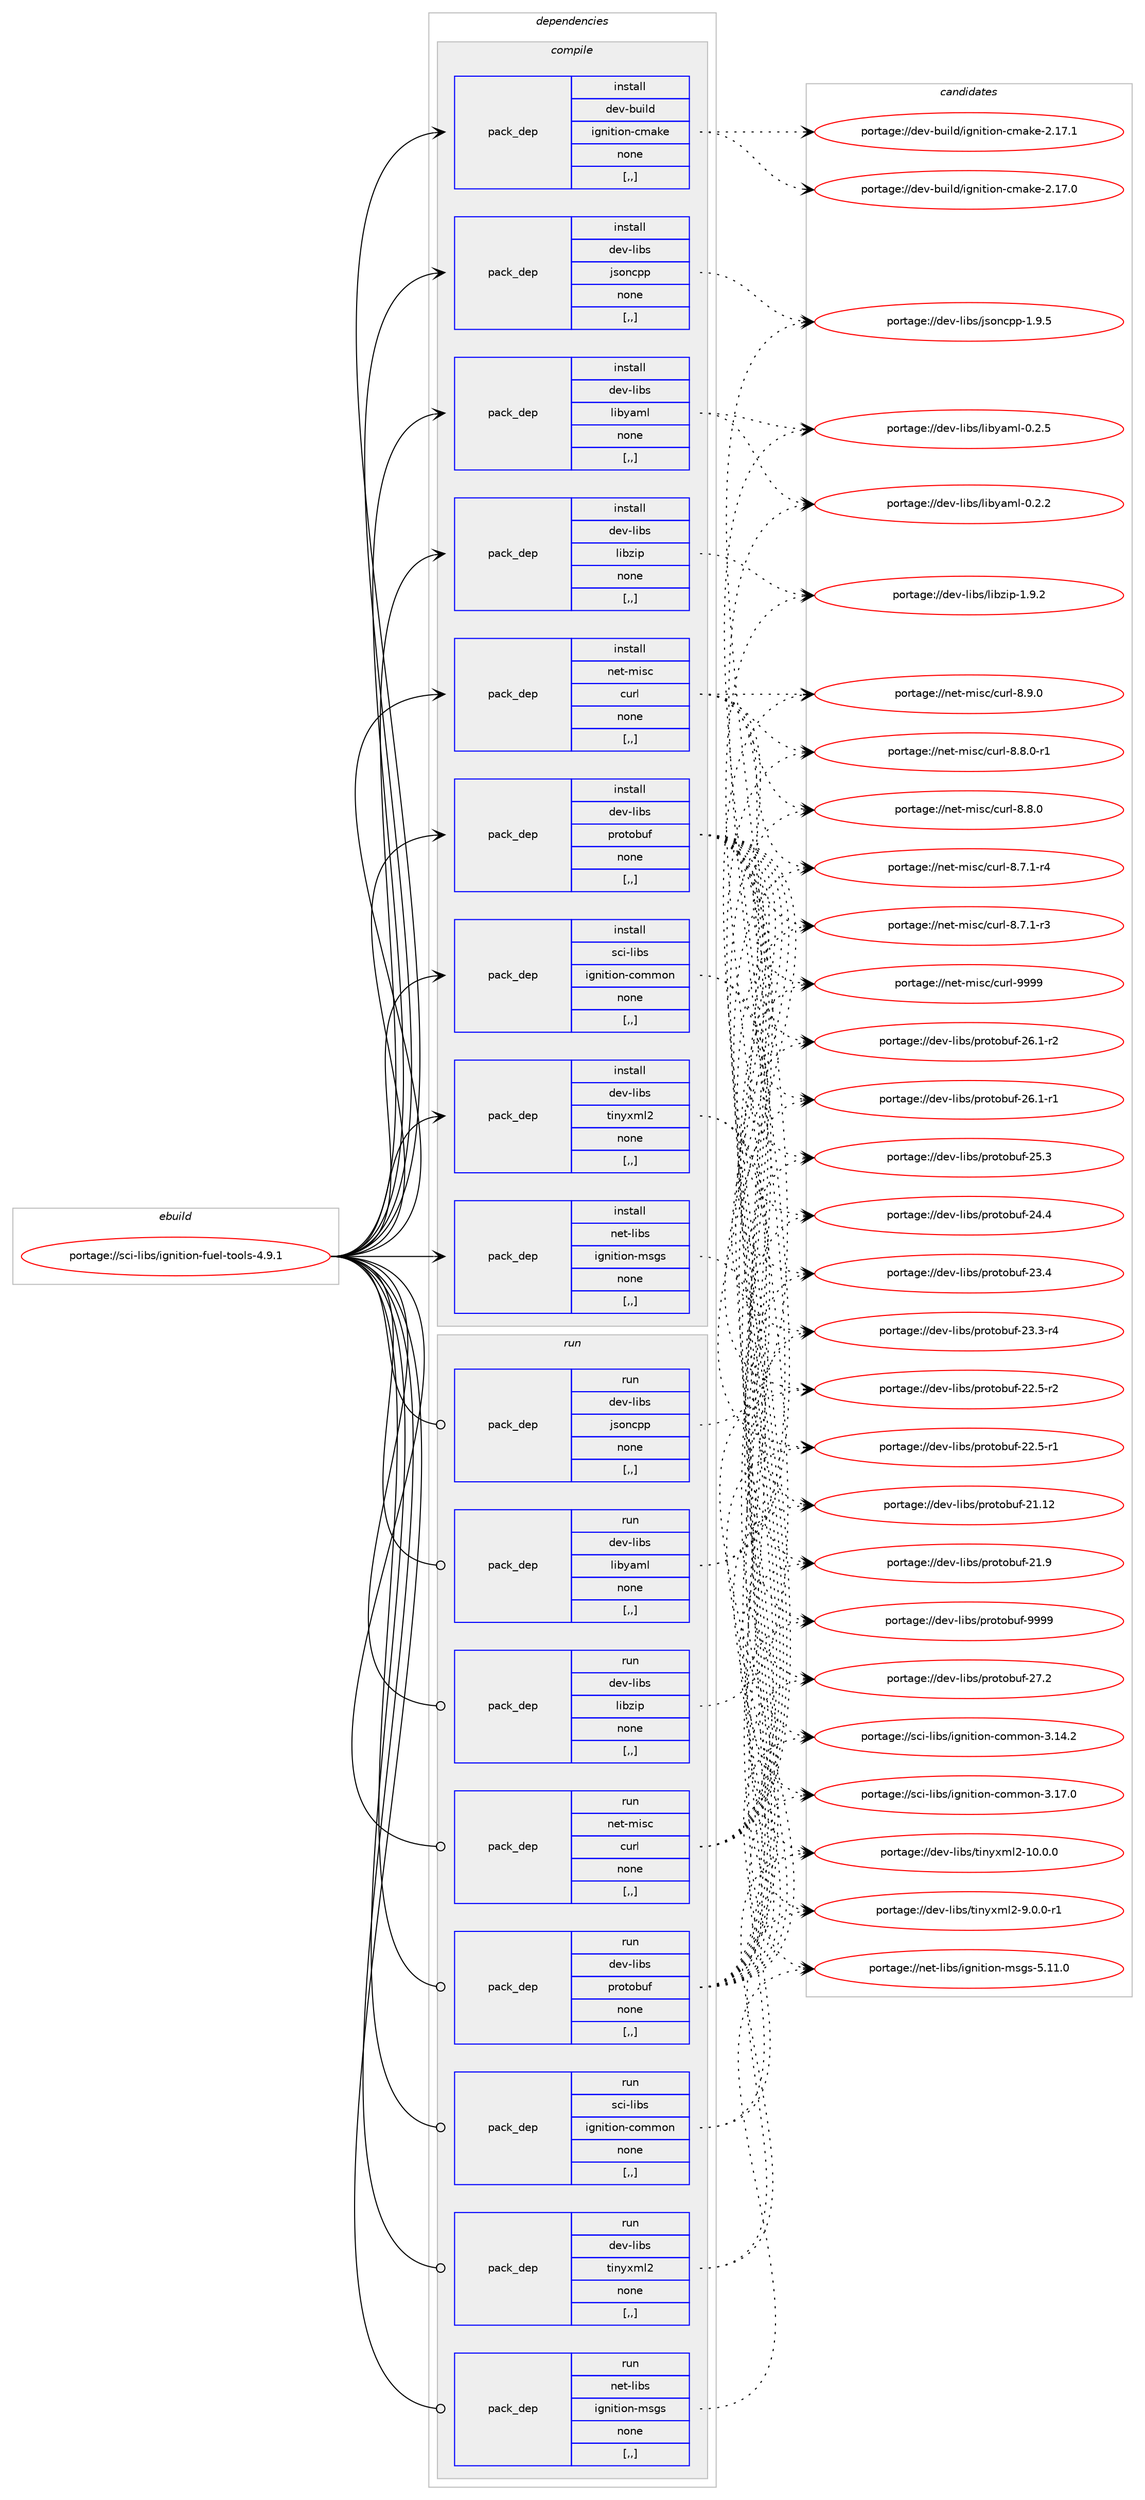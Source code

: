 digraph prolog {

# *************
# Graph options
# *************

newrank=true;
concentrate=true;
compound=true;
graph [rankdir=LR,fontname=Helvetica,fontsize=10,ranksep=1.5];#, ranksep=2.5, nodesep=0.2];
edge  [arrowhead=vee];
node  [fontname=Helvetica,fontsize=10];

# **********
# The ebuild
# **********

subgraph cluster_leftcol {
color=gray;
label=<<i>ebuild</i>>;
id [label="portage://sci-libs/ignition-fuel-tools-4.9.1", color=red, width=4, href="../sci-libs/ignition-fuel-tools-4.9.1.svg"];
}

# ****************
# The dependencies
# ****************

subgraph cluster_midcol {
color=gray;
label=<<i>dependencies</i>>;
subgraph cluster_compile {
fillcolor="#eeeeee";
style=filled;
label=<<i>compile</i>>;
subgraph pack293594 {
dependency403104 [label=<<TABLE BORDER="0" CELLBORDER="1" CELLSPACING="0" CELLPADDING="4" WIDTH="220"><TR><TD ROWSPAN="6" CELLPADDING="30">pack_dep</TD></TR><TR><TD WIDTH="110">install</TD></TR><TR><TD>dev-build</TD></TR><TR><TD>ignition-cmake</TD></TR><TR><TD>none</TD></TR><TR><TD>[,,]</TD></TR></TABLE>>, shape=none, color=blue];
}
id:e -> dependency403104:w [weight=20,style="solid",arrowhead="vee"];
subgraph pack293595 {
dependency403105 [label=<<TABLE BORDER="0" CELLBORDER="1" CELLSPACING="0" CELLPADDING="4" WIDTH="220"><TR><TD ROWSPAN="6" CELLPADDING="30">pack_dep</TD></TR><TR><TD WIDTH="110">install</TD></TR><TR><TD>dev-libs</TD></TR><TR><TD>jsoncpp</TD></TR><TR><TD>none</TD></TR><TR><TD>[,,]</TD></TR></TABLE>>, shape=none, color=blue];
}
id:e -> dependency403105:w [weight=20,style="solid",arrowhead="vee"];
subgraph pack293596 {
dependency403106 [label=<<TABLE BORDER="0" CELLBORDER="1" CELLSPACING="0" CELLPADDING="4" WIDTH="220"><TR><TD ROWSPAN="6" CELLPADDING="30">pack_dep</TD></TR><TR><TD WIDTH="110">install</TD></TR><TR><TD>dev-libs</TD></TR><TR><TD>libyaml</TD></TR><TR><TD>none</TD></TR><TR><TD>[,,]</TD></TR></TABLE>>, shape=none, color=blue];
}
id:e -> dependency403106:w [weight=20,style="solid",arrowhead="vee"];
subgraph pack293597 {
dependency403107 [label=<<TABLE BORDER="0" CELLBORDER="1" CELLSPACING="0" CELLPADDING="4" WIDTH="220"><TR><TD ROWSPAN="6" CELLPADDING="30">pack_dep</TD></TR><TR><TD WIDTH="110">install</TD></TR><TR><TD>dev-libs</TD></TR><TR><TD>libzip</TD></TR><TR><TD>none</TD></TR><TR><TD>[,,]</TD></TR></TABLE>>, shape=none, color=blue];
}
id:e -> dependency403107:w [weight=20,style="solid",arrowhead="vee"];
subgraph pack293598 {
dependency403108 [label=<<TABLE BORDER="0" CELLBORDER="1" CELLSPACING="0" CELLPADDING="4" WIDTH="220"><TR><TD ROWSPAN="6" CELLPADDING="30">pack_dep</TD></TR><TR><TD WIDTH="110">install</TD></TR><TR><TD>dev-libs</TD></TR><TR><TD>protobuf</TD></TR><TR><TD>none</TD></TR><TR><TD>[,,]</TD></TR></TABLE>>, shape=none, color=blue];
}
id:e -> dependency403108:w [weight=20,style="solid",arrowhead="vee"];
subgraph pack293599 {
dependency403109 [label=<<TABLE BORDER="0" CELLBORDER="1" CELLSPACING="0" CELLPADDING="4" WIDTH="220"><TR><TD ROWSPAN="6" CELLPADDING="30">pack_dep</TD></TR><TR><TD WIDTH="110">install</TD></TR><TR><TD>dev-libs</TD></TR><TR><TD>tinyxml2</TD></TR><TR><TD>none</TD></TR><TR><TD>[,,]</TD></TR></TABLE>>, shape=none, color=blue];
}
id:e -> dependency403109:w [weight=20,style="solid",arrowhead="vee"];
subgraph pack293600 {
dependency403110 [label=<<TABLE BORDER="0" CELLBORDER="1" CELLSPACING="0" CELLPADDING="4" WIDTH="220"><TR><TD ROWSPAN="6" CELLPADDING="30">pack_dep</TD></TR><TR><TD WIDTH="110">install</TD></TR><TR><TD>net-libs</TD></TR><TR><TD>ignition-msgs</TD></TR><TR><TD>none</TD></TR><TR><TD>[,,]</TD></TR></TABLE>>, shape=none, color=blue];
}
id:e -> dependency403110:w [weight=20,style="solid",arrowhead="vee"];
subgraph pack293601 {
dependency403111 [label=<<TABLE BORDER="0" CELLBORDER="1" CELLSPACING="0" CELLPADDING="4" WIDTH="220"><TR><TD ROWSPAN="6" CELLPADDING="30">pack_dep</TD></TR><TR><TD WIDTH="110">install</TD></TR><TR><TD>net-misc</TD></TR><TR><TD>curl</TD></TR><TR><TD>none</TD></TR><TR><TD>[,,]</TD></TR></TABLE>>, shape=none, color=blue];
}
id:e -> dependency403111:w [weight=20,style="solid",arrowhead="vee"];
subgraph pack293602 {
dependency403112 [label=<<TABLE BORDER="0" CELLBORDER="1" CELLSPACING="0" CELLPADDING="4" WIDTH="220"><TR><TD ROWSPAN="6" CELLPADDING="30">pack_dep</TD></TR><TR><TD WIDTH="110">install</TD></TR><TR><TD>sci-libs</TD></TR><TR><TD>ignition-common</TD></TR><TR><TD>none</TD></TR><TR><TD>[,,]</TD></TR></TABLE>>, shape=none, color=blue];
}
id:e -> dependency403112:w [weight=20,style="solid",arrowhead="vee"];
}
subgraph cluster_compileandrun {
fillcolor="#eeeeee";
style=filled;
label=<<i>compile and run</i>>;
}
subgraph cluster_run {
fillcolor="#eeeeee";
style=filled;
label=<<i>run</i>>;
subgraph pack293603 {
dependency403113 [label=<<TABLE BORDER="0" CELLBORDER="1" CELLSPACING="0" CELLPADDING="4" WIDTH="220"><TR><TD ROWSPAN="6" CELLPADDING="30">pack_dep</TD></TR><TR><TD WIDTH="110">run</TD></TR><TR><TD>dev-libs</TD></TR><TR><TD>jsoncpp</TD></TR><TR><TD>none</TD></TR><TR><TD>[,,]</TD></TR></TABLE>>, shape=none, color=blue];
}
id:e -> dependency403113:w [weight=20,style="solid",arrowhead="odot"];
subgraph pack293604 {
dependency403114 [label=<<TABLE BORDER="0" CELLBORDER="1" CELLSPACING="0" CELLPADDING="4" WIDTH="220"><TR><TD ROWSPAN="6" CELLPADDING="30">pack_dep</TD></TR><TR><TD WIDTH="110">run</TD></TR><TR><TD>dev-libs</TD></TR><TR><TD>libyaml</TD></TR><TR><TD>none</TD></TR><TR><TD>[,,]</TD></TR></TABLE>>, shape=none, color=blue];
}
id:e -> dependency403114:w [weight=20,style="solid",arrowhead="odot"];
subgraph pack293605 {
dependency403115 [label=<<TABLE BORDER="0" CELLBORDER="1" CELLSPACING="0" CELLPADDING="4" WIDTH="220"><TR><TD ROWSPAN="6" CELLPADDING="30">pack_dep</TD></TR><TR><TD WIDTH="110">run</TD></TR><TR><TD>dev-libs</TD></TR><TR><TD>libzip</TD></TR><TR><TD>none</TD></TR><TR><TD>[,,]</TD></TR></TABLE>>, shape=none, color=blue];
}
id:e -> dependency403115:w [weight=20,style="solid",arrowhead="odot"];
subgraph pack293606 {
dependency403116 [label=<<TABLE BORDER="0" CELLBORDER="1" CELLSPACING="0" CELLPADDING="4" WIDTH="220"><TR><TD ROWSPAN="6" CELLPADDING="30">pack_dep</TD></TR><TR><TD WIDTH="110">run</TD></TR><TR><TD>dev-libs</TD></TR><TR><TD>protobuf</TD></TR><TR><TD>none</TD></TR><TR><TD>[,,]</TD></TR></TABLE>>, shape=none, color=blue];
}
id:e -> dependency403116:w [weight=20,style="solid",arrowhead="odot"];
subgraph pack293607 {
dependency403117 [label=<<TABLE BORDER="0" CELLBORDER="1" CELLSPACING="0" CELLPADDING="4" WIDTH="220"><TR><TD ROWSPAN="6" CELLPADDING="30">pack_dep</TD></TR><TR><TD WIDTH="110">run</TD></TR><TR><TD>dev-libs</TD></TR><TR><TD>tinyxml2</TD></TR><TR><TD>none</TD></TR><TR><TD>[,,]</TD></TR></TABLE>>, shape=none, color=blue];
}
id:e -> dependency403117:w [weight=20,style="solid",arrowhead="odot"];
subgraph pack293608 {
dependency403118 [label=<<TABLE BORDER="0" CELLBORDER="1" CELLSPACING="0" CELLPADDING="4" WIDTH="220"><TR><TD ROWSPAN="6" CELLPADDING="30">pack_dep</TD></TR><TR><TD WIDTH="110">run</TD></TR><TR><TD>net-libs</TD></TR><TR><TD>ignition-msgs</TD></TR><TR><TD>none</TD></TR><TR><TD>[,,]</TD></TR></TABLE>>, shape=none, color=blue];
}
id:e -> dependency403118:w [weight=20,style="solid",arrowhead="odot"];
subgraph pack293609 {
dependency403119 [label=<<TABLE BORDER="0" CELLBORDER="1" CELLSPACING="0" CELLPADDING="4" WIDTH="220"><TR><TD ROWSPAN="6" CELLPADDING="30">pack_dep</TD></TR><TR><TD WIDTH="110">run</TD></TR><TR><TD>net-misc</TD></TR><TR><TD>curl</TD></TR><TR><TD>none</TD></TR><TR><TD>[,,]</TD></TR></TABLE>>, shape=none, color=blue];
}
id:e -> dependency403119:w [weight=20,style="solid",arrowhead="odot"];
subgraph pack293610 {
dependency403120 [label=<<TABLE BORDER="0" CELLBORDER="1" CELLSPACING="0" CELLPADDING="4" WIDTH="220"><TR><TD ROWSPAN="6" CELLPADDING="30">pack_dep</TD></TR><TR><TD WIDTH="110">run</TD></TR><TR><TD>sci-libs</TD></TR><TR><TD>ignition-common</TD></TR><TR><TD>none</TD></TR><TR><TD>[,,]</TD></TR></TABLE>>, shape=none, color=blue];
}
id:e -> dependency403120:w [weight=20,style="solid",arrowhead="odot"];
}
}

# **************
# The candidates
# **************

subgraph cluster_choices {
rank=same;
color=gray;
label=<<i>candidates</i>>;

subgraph choice293594 {
color=black;
nodesep=1;
choice10010111845981171051081004710510311010511610511111045991099710710145504649554649 [label="portage://dev-build/ignition-cmake-2.17.1", color=red, width=4,href="../dev-build/ignition-cmake-2.17.1.svg"];
choice10010111845981171051081004710510311010511610511111045991099710710145504649554648 [label="portage://dev-build/ignition-cmake-2.17.0", color=red, width=4,href="../dev-build/ignition-cmake-2.17.0.svg"];
dependency403104:e -> choice10010111845981171051081004710510311010511610511111045991099710710145504649554649:w [style=dotted,weight="100"];
dependency403104:e -> choice10010111845981171051081004710510311010511610511111045991099710710145504649554648:w [style=dotted,weight="100"];
}
subgraph choice293595 {
color=black;
nodesep=1;
choice10010111845108105981154710611511111099112112454946574653 [label="portage://dev-libs/jsoncpp-1.9.5", color=red, width=4,href="../dev-libs/jsoncpp-1.9.5.svg"];
dependency403105:e -> choice10010111845108105981154710611511111099112112454946574653:w [style=dotted,weight="100"];
}
subgraph choice293596 {
color=black;
nodesep=1;
choice1001011184510810598115471081059812197109108454846504653 [label="portage://dev-libs/libyaml-0.2.5", color=red, width=4,href="../dev-libs/libyaml-0.2.5.svg"];
choice1001011184510810598115471081059812197109108454846504650 [label="portage://dev-libs/libyaml-0.2.2", color=red, width=4,href="../dev-libs/libyaml-0.2.2.svg"];
dependency403106:e -> choice1001011184510810598115471081059812197109108454846504653:w [style=dotted,weight="100"];
dependency403106:e -> choice1001011184510810598115471081059812197109108454846504650:w [style=dotted,weight="100"];
}
subgraph choice293597 {
color=black;
nodesep=1;
choice10010111845108105981154710810598122105112454946574650 [label="portage://dev-libs/libzip-1.9.2", color=red, width=4,href="../dev-libs/libzip-1.9.2.svg"];
dependency403107:e -> choice10010111845108105981154710810598122105112454946574650:w [style=dotted,weight="100"];
}
subgraph choice293598 {
color=black;
nodesep=1;
choice100101118451081059811547112114111116111981171024557575757 [label="portage://dev-libs/protobuf-9999", color=red, width=4,href="../dev-libs/protobuf-9999.svg"];
choice100101118451081059811547112114111116111981171024550554650 [label="portage://dev-libs/protobuf-27.2", color=red, width=4,href="../dev-libs/protobuf-27.2.svg"];
choice1001011184510810598115471121141111161119811710245505446494511450 [label="portage://dev-libs/protobuf-26.1-r2", color=red, width=4,href="../dev-libs/protobuf-26.1-r2.svg"];
choice1001011184510810598115471121141111161119811710245505446494511449 [label="portage://dev-libs/protobuf-26.1-r1", color=red, width=4,href="../dev-libs/protobuf-26.1-r1.svg"];
choice100101118451081059811547112114111116111981171024550534651 [label="portage://dev-libs/protobuf-25.3", color=red, width=4,href="../dev-libs/protobuf-25.3.svg"];
choice100101118451081059811547112114111116111981171024550524652 [label="portage://dev-libs/protobuf-24.4", color=red, width=4,href="../dev-libs/protobuf-24.4.svg"];
choice100101118451081059811547112114111116111981171024550514652 [label="portage://dev-libs/protobuf-23.4", color=red, width=4,href="../dev-libs/protobuf-23.4.svg"];
choice1001011184510810598115471121141111161119811710245505146514511452 [label="portage://dev-libs/protobuf-23.3-r4", color=red, width=4,href="../dev-libs/protobuf-23.3-r4.svg"];
choice1001011184510810598115471121141111161119811710245505046534511450 [label="portage://dev-libs/protobuf-22.5-r2", color=red, width=4,href="../dev-libs/protobuf-22.5-r2.svg"];
choice1001011184510810598115471121141111161119811710245505046534511449 [label="portage://dev-libs/protobuf-22.5-r1", color=red, width=4,href="../dev-libs/protobuf-22.5-r1.svg"];
choice10010111845108105981154711211411111611198117102455049464950 [label="portage://dev-libs/protobuf-21.12", color=red, width=4,href="../dev-libs/protobuf-21.12.svg"];
choice100101118451081059811547112114111116111981171024550494657 [label="portage://dev-libs/protobuf-21.9", color=red, width=4,href="../dev-libs/protobuf-21.9.svg"];
dependency403108:e -> choice100101118451081059811547112114111116111981171024557575757:w [style=dotted,weight="100"];
dependency403108:e -> choice100101118451081059811547112114111116111981171024550554650:w [style=dotted,weight="100"];
dependency403108:e -> choice1001011184510810598115471121141111161119811710245505446494511450:w [style=dotted,weight="100"];
dependency403108:e -> choice1001011184510810598115471121141111161119811710245505446494511449:w [style=dotted,weight="100"];
dependency403108:e -> choice100101118451081059811547112114111116111981171024550534651:w [style=dotted,weight="100"];
dependency403108:e -> choice100101118451081059811547112114111116111981171024550524652:w [style=dotted,weight="100"];
dependency403108:e -> choice100101118451081059811547112114111116111981171024550514652:w [style=dotted,weight="100"];
dependency403108:e -> choice1001011184510810598115471121141111161119811710245505146514511452:w [style=dotted,weight="100"];
dependency403108:e -> choice1001011184510810598115471121141111161119811710245505046534511450:w [style=dotted,weight="100"];
dependency403108:e -> choice1001011184510810598115471121141111161119811710245505046534511449:w [style=dotted,weight="100"];
dependency403108:e -> choice10010111845108105981154711211411111611198117102455049464950:w [style=dotted,weight="100"];
dependency403108:e -> choice100101118451081059811547112114111116111981171024550494657:w [style=dotted,weight="100"];
}
subgraph choice293599 {
color=black;
nodesep=1;
choice1001011184510810598115471161051101211201091085045494846484648 [label="portage://dev-libs/tinyxml2-10.0.0", color=red, width=4,href="../dev-libs/tinyxml2-10.0.0.svg"];
choice100101118451081059811547116105110121120109108504557464846484511449 [label="portage://dev-libs/tinyxml2-9.0.0-r1", color=red, width=4,href="../dev-libs/tinyxml2-9.0.0-r1.svg"];
dependency403109:e -> choice1001011184510810598115471161051101211201091085045494846484648:w [style=dotted,weight="100"];
dependency403109:e -> choice100101118451081059811547116105110121120109108504557464846484511449:w [style=dotted,weight="100"];
}
subgraph choice293600 {
color=black;
nodesep=1;
choice1101011164510810598115471051031101051161051111104510911510311545534649494648 [label="portage://net-libs/ignition-msgs-5.11.0", color=red, width=4,href="../net-libs/ignition-msgs-5.11.0.svg"];
dependency403110:e -> choice1101011164510810598115471051031101051161051111104510911510311545534649494648:w [style=dotted,weight="100"];
}
subgraph choice293601 {
color=black;
nodesep=1;
choice110101116451091051159947991171141084557575757 [label="portage://net-misc/curl-9999", color=red, width=4,href="../net-misc/curl-9999.svg"];
choice11010111645109105115994799117114108455646574648 [label="portage://net-misc/curl-8.9.0", color=red, width=4,href="../net-misc/curl-8.9.0.svg"];
choice110101116451091051159947991171141084556465646484511449 [label="portage://net-misc/curl-8.8.0-r1", color=red, width=4,href="../net-misc/curl-8.8.0-r1.svg"];
choice11010111645109105115994799117114108455646564648 [label="portage://net-misc/curl-8.8.0", color=red, width=4,href="../net-misc/curl-8.8.0.svg"];
choice110101116451091051159947991171141084556465546494511452 [label="portage://net-misc/curl-8.7.1-r4", color=red, width=4,href="../net-misc/curl-8.7.1-r4.svg"];
choice110101116451091051159947991171141084556465546494511451 [label="portage://net-misc/curl-8.7.1-r3", color=red, width=4,href="../net-misc/curl-8.7.1-r3.svg"];
dependency403111:e -> choice110101116451091051159947991171141084557575757:w [style=dotted,weight="100"];
dependency403111:e -> choice11010111645109105115994799117114108455646574648:w [style=dotted,weight="100"];
dependency403111:e -> choice110101116451091051159947991171141084556465646484511449:w [style=dotted,weight="100"];
dependency403111:e -> choice11010111645109105115994799117114108455646564648:w [style=dotted,weight="100"];
dependency403111:e -> choice110101116451091051159947991171141084556465546494511452:w [style=dotted,weight="100"];
dependency403111:e -> choice110101116451091051159947991171141084556465546494511451:w [style=dotted,weight="100"];
}
subgraph choice293602 {
color=black;
nodesep=1;
choice11599105451081059811547105103110105116105111110459911110910911111045514649554648 [label="portage://sci-libs/ignition-common-3.17.0", color=red, width=4,href="../sci-libs/ignition-common-3.17.0.svg"];
choice11599105451081059811547105103110105116105111110459911110910911111045514649524650 [label="portage://sci-libs/ignition-common-3.14.2", color=red, width=4,href="../sci-libs/ignition-common-3.14.2.svg"];
dependency403112:e -> choice11599105451081059811547105103110105116105111110459911110910911111045514649554648:w [style=dotted,weight="100"];
dependency403112:e -> choice11599105451081059811547105103110105116105111110459911110910911111045514649524650:w [style=dotted,weight="100"];
}
subgraph choice293603 {
color=black;
nodesep=1;
choice10010111845108105981154710611511111099112112454946574653 [label="portage://dev-libs/jsoncpp-1.9.5", color=red, width=4,href="../dev-libs/jsoncpp-1.9.5.svg"];
dependency403113:e -> choice10010111845108105981154710611511111099112112454946574653:w [style=dotted,weight="100"];
}
subgraph choice293604 {
color=black;
nodesep=1;
choice1001011184510810598115471081059812197109108454846504653 [label="portage://dev-libs/libyaml-0.2.5", color=red, width=4,href="../dev-libs/libyaml-0.2.5.svg"];
choice1001011184510810598115471081059812197109108454846504650 [label="portage://dev-libs/libyaml-0.2.2", color=red, width=4,href="../dev-libs/libyaml-0.2.2.svg"];
dependency403114:e -> choice1001011184510810598115471081059812197109108454846504653:w [style=dotted,weight="100"];
dependency403114:e -> choice1001011184510810598115471081059812197109108454846504650:w [style=dotted,weight="100"];
}
subgraph choice293605 {
color=black;
nodesep=1;
choice10010111845108105981154710810598122105112454946574650 [label="portage://dev-libs/libzip-1.9.2", color=red, width=4,href="../dev-libs/libzip-1.9.2.svg"];
dependency403115:e -> choice10010111845108105981154710810598122105112454946574650:w [style=dotted,weight="100"];
}
subgraph choice293606 {
color=black;
nodesep=1;
choice100101118451081059811547112114111116111981171024557575757 [label="portage://dev-libs/protobuf-9999", color=red, width=4,href="../dev-libs/protobuf-9999.svg"];
choice100101118451081059811547112114111116111981171024550554650 [label="portage://dev-libs/protobuf-27.2", color=red, width=4,href="../dev-libs/protobuf-27.2.svg"];
choice1001011184510810598115471121141111161119811710245505446494511450 [label="portage://dev-libs/protobuf-26.1-r2", color=red, width=4,href="../dev-libs/protobuf-26.1-r2.svg"];
choice1001011184510810598115471121141111161119811710245505446494511449 [label="portage://dev-libs/protobuf-26.1-r1", color=red, width=4,href="../dev-libs/protobuf-26.1-r1.svg"];
choice100101118451081059811547112114111116111981171024550534651 [label="portage://dev-libs/protobuf-25.3", color=red, width=4,href="../dev-libs/protobuf-25.3.svg"];
choice100101118451081059811547112114111116111981171024550524652 [label="portage://dev-libs/protobuf-24.4", color=red, width=4,href="../dev-libs/protobuf-24.4.svg"];
choice100101118451081059811547112114111116111981171024550514652 [label="portage://dev-libs/protobuf-23.4", color=red, width=4,href="../dev-libs/protobuf-23.4.svg"];
choice1001011184510810598115471121141111161119811710245505146514511452 [label="portage://dev-libs/protobuf-23.3-r4", color=red, width=4,href="../dev-libs/protobuf-23.3-r4.svg"];
choice1001011184510810598115471121141111161119811710245505046534511450 [label="portage://dev-libs/protobuf-22.5-r2", color=red, width=4,href="../dev-libs/protobuf-22.5-r2.svg"];
choice1001011184510810598115471121141111161119811710245505046534511449 [label="portage://dev-libs/protobuf-22.5-r1", color=red, width=4,href="../dev-libs/protobuf-22.5-r1.svg"];
choice10010111845108105981154711211411111611198117102455049464950 [label="portage://dev-libs/protobuf-21.12", color=red, width=4,href="../dev-libs/protobuf-21.12.svg"];
choice100101118451081059811547112114111116111981171024550494657 [label="portage://dev-libs/protobuf-21.9", color=red, width=4,href="../dev-libs/protobuf-21.9.svg"];
dependency403116:e -> choice100101118451081059811547112114111116111981171024557575757:w [style=dotted,weight="100"];
dependency403116:e -> choice100101118451081059811547112114111116111981171024550554650:w [style=dotted,weight="100"];
dependency403116:e -> choice1001011184510810598115471121141111161119811710245505446494511450:w [style=dotted,weight="100"];
dependency403116:e -> choice1001011184510810598115471121141111161119811710245505446494511449:w [style=dotted,weight="100"];
dependency403116:e -> choice100101118451081059811547112114111116111981171024550534651:w [style=dotted,weight="100"];
dependency403116:e -> choice100101118451081059811547112114111116111981171024550524652:w [style=dotted,weight="100"];
dependency403116:e -> choice100101118451081059811547112114111116111981171024550514652:w [style=dotted,weight="100"];
dependency403116:e -> choice1001011184510810598115471121141111161119811710245505146514511452:w [style=dotted,weight="100"];
dependency403116:e -> choice1001011184510810598115471121141111161119811710245505046534511450:w [style=dotted,weight="100"];
dependency403116:e -> choice1001011184510810598115471121141111161119811710245505046534511449:w [style=dotted,weight="100"];
dependency403116:e -> choice10010111845108105981154711211411111611198117102455049464950:w [style=dotted,weight="100"];
dependency403116:e -> choice100101118451081059811547112114111116111981171024550494657:w [style=dotted,weight="100"];
}
subgraph choice293607 {
color=black;
nodesep=1;
choice1001011184510810598115471161051101211201091085045494846484648 [label="portage://dev-libs/tinyxml2-10.0.0", color=red, width=4,href="../dev-libs/tinyxml2-10.0.0.svg"];
choice100101118451081059811547116105110121120109108504557464846484511449 [label="portage://dev-libs/tinyxml2-9.0.0-r1", color=red, width=4,href="../dev-libs/tinyxml2-9.0.0-r1.svg"];
dependency403117:e -> choice1001011184510810598115471161051101211201091085045494846484648:w [style=dotted,weight="100"];
dependency403117:e -> choice100101118451081059811547116105110121120109108504557464846484511449:w [style=dotted,weight="100"];
}
subgraph choice293608 {
color=black;
nodesep=1;
choice1101011164510810598115471051031101051161051111104510911510311545534649494648 [label="portage://net-libs/ignition-msgs-5.11.0", color=red, width=4,href="../net-libs/ignition-msgs-5.11.0.svg"];
dependency403118:e -> choice1101011164510810598115471051031101051161051111104510911510311545534649494648:w [style=dotted,weight="100"];
}
subgraph choice293609 {
color=black;
nodesep=1;
choice110101116451091051159947991171141084557575757 [label="portage://net-misc/curl-9999", color=red, width=4,href="../net-misc/curl-9999.svg"];
choice11010111645109105115994799117114108455646574648 [label="portage://net-misc/curl-8.9.0", color=red, width=4,href="../net-misc/curl-8.9.0.svg"];
choice110101116451091051159947991171141084556465646484511449 [label="portage://net-misc/curl-8.8.0-r1", color=red, width=4,href="../net-misc/curl-8.8.0-r1.svg"];
choice11010111645109105115994799117114108455646564648 [label="portage://net-misc/curl-8.8.0", color=red, width=4,href="../net-misc/curl-8.8.0.svg"];
choice110101116451091051159947991171141084556465546494511452 [label="portage://net-misc/curl-8.7.1-r4", color=red, width=4,href="../net-misc/curl-8.7.1-r4.svg"];
choice110101116451091051159947991171141084556465546494511451 [label="portage://net-misc/curl-8.7.1-r3", color=red, width=4,href="../net-misc/curl-8.7.1-r3.svg"];
dependency403119:e -> choice110101116451091051159947991171141084557575757:w [style=dotted,weight="100"];
dependency403119:e -> choice11010111645109105115994799117114108455646574648:w [style=dotted,weight="100"];
dependency403119:e -> choice110101116451091051159947991171141084556465646484511449:w [style=dotted,weight="100"];
dependency403119:e -> choice11010111645109105115994799117114108455646564648:w [style=dotted,weight="100"];
dependency403119:e -> choice110101116451091051159947991171141084556465546494511452:w [style=dotted,weight="100"];
dependency403119:e -> choice110101116451091051159947991171141084556465546494511451:w [style=dotted,weight="100"];
}
subgraph choice293610 {
color=black;
nodesep=1;
choice11599105451081059811547105103110105116105111110459911110910911111045514649554648 [label="portage://sci-libs/ignition-common-3.17.0", color=red, width=4,href="../sci-libs/ignition-common-3.17.0.svg"];
choice11599105451081059811547105103110105116105111110459911110910911111045514649524650 [label="portage://sci-libs/ignition-common-3.14.2", color=red, width=4,href="../sci-libs/ignition-common-3.14.2.svg"];
dependency403120:e -> choice11599105451081059811547105103110105116105111110459911110910911111045514649554648:w [style=dotted,weight="100"];
dependency403120:e -> choice11599105451081059811547105103110105116105111110459911110910911111045514649524650:w [style=dotted,weight="100"];
}
}

}
